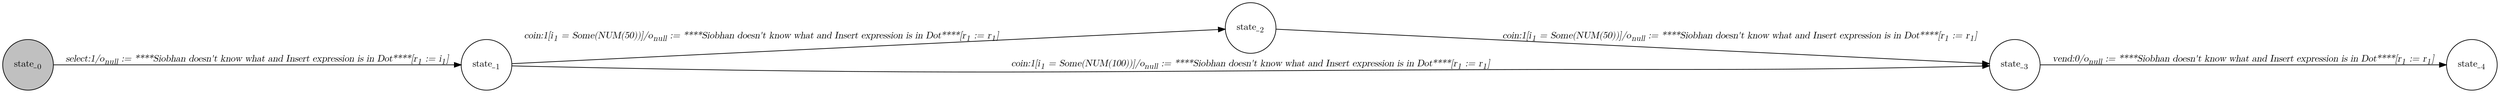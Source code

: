 digraph Michaels{
   graph [rankdir="LR", fontname="Latin Modern Math"];
   node [color="black", fillcolor="white", shape="circle", style="filled", fontname="Latin Modern Math"];
   edge [fontname="Latin Modern Math"];

   State_0[fillcolor="gray", label=<state_<sub>0</sub>>];
   State_1[label=<state_<sub>1</sub>>];
   State_2[label=<state_<sub>2</sub>>];
   State_3[label=<state_<sub>3</sub>>];
   State_4[label=<state_<sub>4</sub>>];

   State_1->State_2[label=<<i>coin:1&#91;i<sub>1</sub> = Some(NUM(50))&#93;/o<sub>null</sub> := ****Siobhan doesn't know what and Insert expression is in Dot****&#91;r<sub>1</sub> := r<sub>1</sub>&#93;</i>>];
   State_1->State_3[label=<<i>coin:1&#91;i<sub>1</sub> = Some(NUM(100))&#93;/o<sub>null</sub> := ****Siobhan doesn't know what and Insert expression is in Dot****&#91;r<sub>1</sub> := r<sub>1</sub>&#93;</i>>];
   State_0->State_1[label=<<i>select:1/o<sub>null</sub> := ****Siobhan doesn't know what and Insert expression is in Dot****&#91;r<sub>1</sub> := i<sub>1</sub>&#93;</i>>];
   State_2->State_3[label=<<i>coin:1&#91;i<sub>1</sub> = Some(NUM(50))&#93;/o<sub>null</sub> := ****Siobhan doesn't know what and Insert expression is in Dot****&#91;r<sub>1</sub> := r<sub>1</sub>&#93;</i>>];
   State_3->State_4[label=<<i>vend:0/o<sub>null</sub> := ****Siobhan doesn't know what and Insert expression is in Dot****&#91;r<sub>1</sub> := r<sub>1</sub>&#93;</i>>];
}
